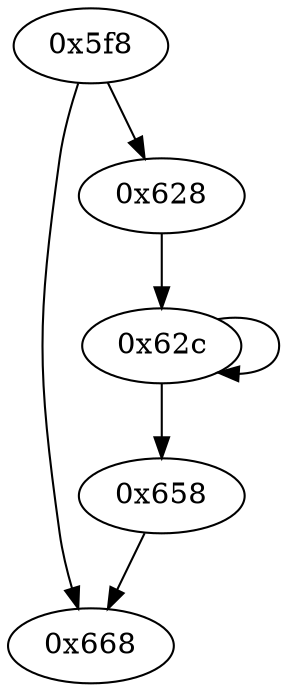 digraph "" {
	"0x658"	 [opcode="[u'ldr', u'str', u'ldr', u'str']"];
	"0x668"	 [opcode="[u'ldr', u'add', u'bl', u'mov', u'pop', u'bx', u'and', u'strbt', u'and', u'mul', u'and', u'ldr', u'tst', u'orr', u'bic', u'add', \
u'bx', u'push', u'cmp', u'mov', u'b']"];
	"0x658" -> "0x668";
	"0x62c"	 [opcode="[u'ldr', u'smull', u'asr', u'add', u'add', u'add', u'cmp', u'sub', u'mov', u'add', u'b']"];
	"0x62c" -> "0x658";
	"0x62c" -> "0x62c";
	"0x5f8"	 [opcode="[u'mov', u'mov', u'cmp', u'bx', u'push', u'mov', u'ldr', u'ldr', u'ldr', u'ldrb', u'cmp', u'b']"];
	"0x5f8" -> "0x668";
	"0x628"	 [opcode="[u'mov']"];
	"0x5f8" -> "0x628";
	"0x628" -> "0x62c";
}
